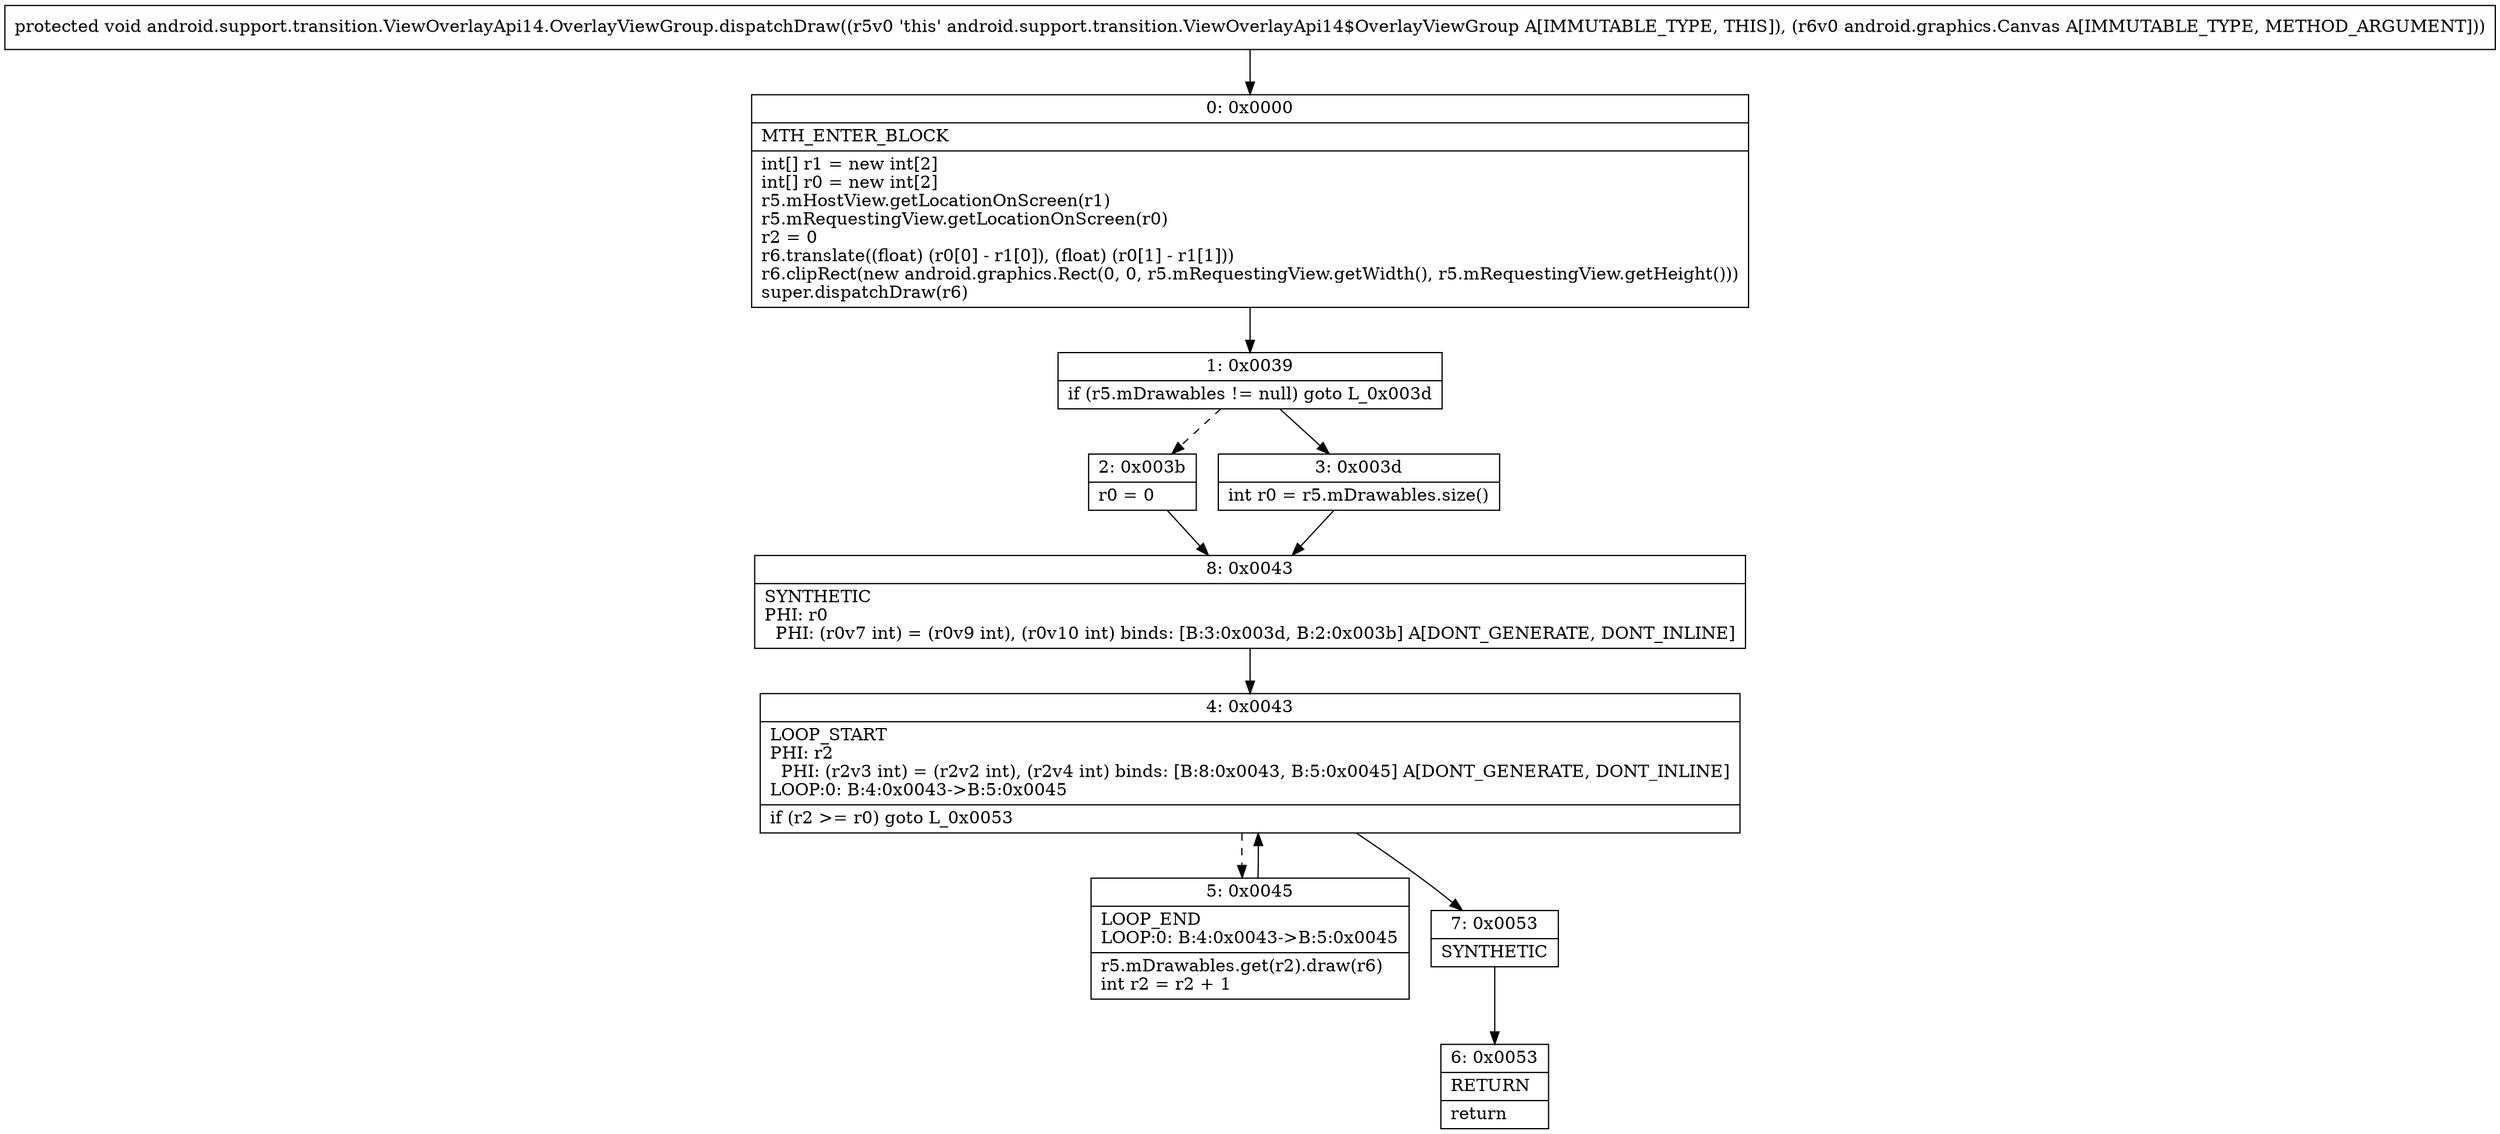 digraph "CFG forandroid.support.transition.ViewOverlayApi14.OverlayViewGroup.dispatchDraw(Landroid\/graphics\/Canvas;)V" {
Node_0 [shape=record,label="{0\:\ 0x0000|MTH_ENTER_BLOCK\l|int[] r1 = new int[2]\lint[] r0 = new int[2]\lr5.mHostView.getLocationOnScreen(r1)\lr5.mRequestingView.getLocationOnScreen(r0)\lr2 = 0\lr6.translate((float) (r0[0] \- r1[0]), (float) (r0[1] \- r1[1]))\lr6.clipRect(new android.graphics.Rect(0, 0, r5.mRequestingView.getWidth(), r5.mRequestingView.getHeight()))\lsuper.dispatchDraw(r6)\l}"];
Node_1 [shape=record,label="{1\:\ 0x0039|if (r5.mDrawables != null) goto L_0x003d\l}"];
Node_2 [shape=record,label="{2\:\ 0x003b|r0 = 0\l}"];
Node_3 [shape=record,label="{3\:\ 0x003d|int r0 = r5.mDrawables.size()\l}"];
Node_4 [shape=record,label="{4\:\ 0x0043|LOOP_START\lPHI: r2 \l  PHI: (r2v3 int) = (r2v2 int), (r2v4 int) binds: [B:8:0x0043, B:5:0x0045] A[DONT_GENERATE, DONT_INLINE]\lLOOP:0: B:4:0x0043\-\>B:5:0x0045\l|if (r2 \>= r0) goto L_0x0053\l}"];
Node_5 [shape=record,label="{5\:\ 0x0045|LOOP_END\lLOOP:0: B:4:0x0043\-\>B:5:0x0045\l|r5.mDrawables.get(r2).draw(r6)\lint r2 = r2 + 1\l}"];
Node_6 [shape=record,label="{6\:\ 0x0053|RETURN\l|return\l}"];
Node_7 [shape=record,label="{7\:\ 0x0053|SYNTHETIC\l}"];
Node_8 [shape=record,label="{8\:\ 0x0043|SYNTHETIC\lPHI: r0 \l  PHI: (r0v7 int) = (r0v9 int), (r0v10 int) binds: [B:3:0x003d, B:2:0x003b] A[DONT_GENERATE, DONT_INLINE]\l}"];
MethodNode[shape=record,label="{protected void android.support.transition.ViewOverlayApi14.OverlayViewGroup.dispatchDraw((r5v0 'this' android.support.transition.ViewOverlayApi14$OverlayViewGroup A[IMMUTABLE_TYPE, THIS]), (r6v0 android.graphics.Canvas A[IMMUTABLE_TYPE, METHOD_ARGUMENT])) }"];
MethodNode -> Node_0;
Node_0 -> Node_1;
Node_1 -> Node_2[style=dashed];
Node_1 -> Node_3;
Node_2 -> Node_8;
Node_3 -> Node_8;
Node_4 -> Node_5[style=dashed];
Node_4 -> Node_7;
Node_5 -> Node_4;
Node_7 -> Node_6;
Node_8 -> Node_4;
}

